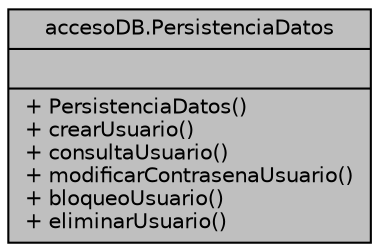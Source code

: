 digraph "accesoDB.PersistenciaDatos"
{
 // LATEX_PDF_SIZE
  edge [fontname="Helvetica",fontsize="10",labelfontname="Helvetica",labelfontsize="10"];
  node [fontname="Helvetica",fontsize="10",shape=record];
  Node1 [label="{accesoDB.PersistenciaDatos\n||+ PersistenciaDatos()\l+ crearUsuario()\l+ consultaUsuario()\l+ modificarContrasenaUsuario()\l+ bloqueoUsuario()\l+ eliminarUsuario()\l}",height=0.2,width=0.4,color="black", fillcolor="grey75", style="filled", fontcolor="black",tooltip=" "];
}
